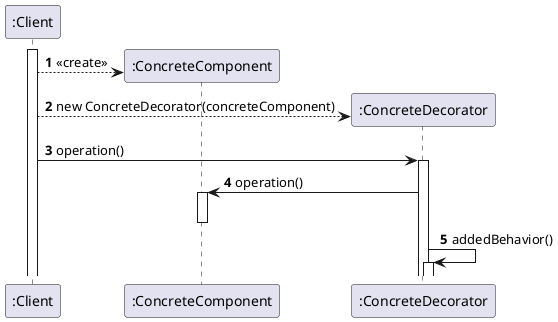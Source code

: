 @startuml decorator
autonumber

participant ":Client" as client
participant ":ConcreteComponent" as component
participant ":ConcreteDecorator" as decorator

activate client
client --> component ** : <<create>>
client --> decorator ** : new ConcreteDecorator(concreteComponent)
client -> decorator : operation()
activate decorator
decorator -> component : operation()
activate component
deactivate component
decorator -> decorator : addedBehavior()
activate decorator
@enduml
